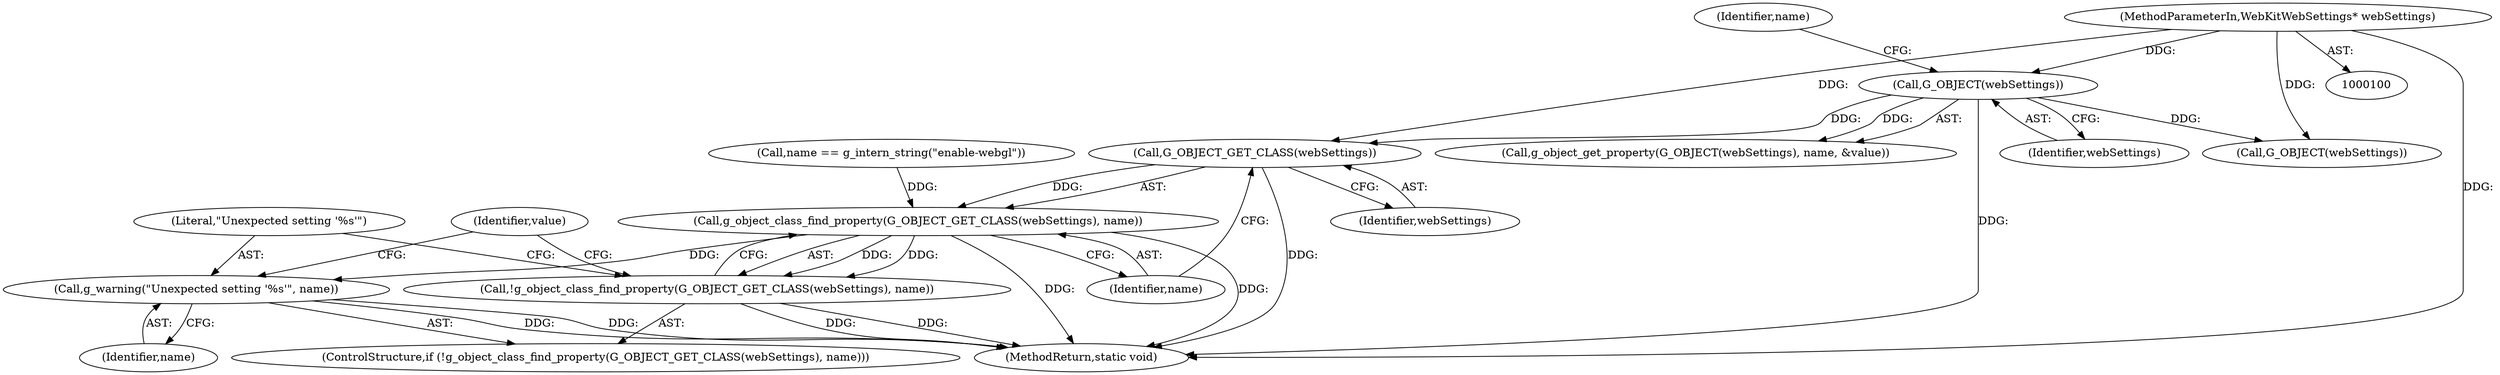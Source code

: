 digraph "0_Chrome_5a2de6455f565783c73e53eae2c8b953e7d48520@pointer" {
"1000593" [label="(Call,G_OBJECT_GET_CLASS(webSettings))"];
"1000126" [label="(Call,G_OBJECT(webSettings))"];
"1000101" [label="(MethodParameterIn,WebKitWebSettings* webSettings)"];
"1000592" [label="(Call,g_object_class_find_property(G_OBJECT_GET_CLASS(webSettings), name))"];
"1000591" [label="(Call,!g_object_class_find_property(G_OBJECT_GET_CLASS(webSettings), name))"];
"1000596" [label="(Call,g_warning(\"Unexpected setting '%s'\", name))"];
"1000560" [label="(Call,G_OBJECT(webSettings))"];
"1000581" [label="(Call,name == g_intern_string(\"enable-webgl\"))"];
"1000601" [label="(Identifier,value)"];
"1000596" [label="(Call,g_warning(\"Unexpected setting '%s'\", name))"];
"1000125" [label="(Call,g_object_get_property(G_OBJECT(webSettings), name, &value))"];
"1000593" [label="(Call,G_OBJECT_GET_CLASS(webSettings))"];
"1000598" [label="(Identifier,name)"];
"1000591" [label="(Call,!g_object_class_find_property(G_OBJECT_GET_CLASS(webSettings), name))"];
"1000128" [label="(Identifier,name)"];
"1000590" [label="(ControlStructure,if (!g_object_class_find_property(G_OBJECT_GET_CLASS(webSettings), name)))"];
"1000602" [label="(MethodReturn,static void)"];
"1000592" [label="(Call,g_object_class_find_property(G_OBJECT_GET_CLASS(webSettings), name))"];
"1000594" [label="(Identifier,webSettings)"];
"1000595" [label="(Identifier,name)"];
"1000101" [label="(MethodParameterIn,WebKitWebSettings* webSettings)"];
"1000597" [label="(Literal,\"Unexpected setting '%s'\")"];
"1000127" [label="(Identifier,webSettings)"];
"1000126" [label="(Call,G_OBJECT(webSettings))"];
"1000593" -> "1000592"  [label="AST: "];
"1000593" -> "1000594"  [label="CFG: "];
"1000594" -> "1000593"  [label="AST: "];
"1000595" -> "1000593"  [label="CFG: "];
"1000593" -> "1000602"  [label="DDG: "];
"1000593" -> "1000592"  [label="DDG: "];
"1000126" -> "1000593"  [label="DDG: "];
"1000101" -> "1000593"  [label="DDG: "];
"1000126" -> "1000125"  [label="AST: "];
"1000126" -> "1000127"  [label="CFG: "];
"1000127" -> "1000126"  [label="AST: "];
"1000128" -> "1000126"  [label="CFG: "];
"1000126" -> "1000602"  [label="DDG: "];
"1000126" -> "1000125"  [label="DDG: "];
"1000101" -> "1000126"  [label="DDG: "];
"1000126" -> "1000560"  [label="DDG: "];
"1000101" -> "1000100"  [label="AST: "];
"1000101" -> "1000602"  [label="DDG: "];
"1000101" -> "1000560"  [label="DDG: "];
"1000592" -> "1000591"  [label="AST: "];
"1000592" -> "1000595"  [label="CFG: "];
"1000595" -> "1000592"  [label="AST: "];
"1000591" -> "1000592"  [label="CFG: "];
"1000592" -> "1000602"  [label="DDG: "];
"1000592" -> "1000602"  [label="DDG: "];
"1000592" -> "1000591"  [label="DDG: "];
"1000592" -> "1000591"  [label="DDG: "];
"1000581" -> "1000592"  [label="DDG: "];
"1000592" -> "1000596"  [label="DDG: "];
"1000591" -> "1000590"  [label="AST: "];
"1000597" -> "1000591"  [label="CFG: "];
"1000601" -> "1000591"  [label="CFG: "];
"1000591" -> "1000602"  [label="DDG: "];
"1000591" -> "1000602"  [label="DDG: "];
"1000596" -> "1000590"  [label="AST: "];
"1000596" -> "1000598"  [label="CFG: "];
"1000597" -> "1000596"  [label="AST: "];
"1000598" -> "1000596"  [label="AST: "];
"1000601" -> "1000596"  [label="CFG: "];
"1000596" -> "1000602"  [label="DDG: "];
"1000596" -> "1000602"  [label="DDG: "];
}
